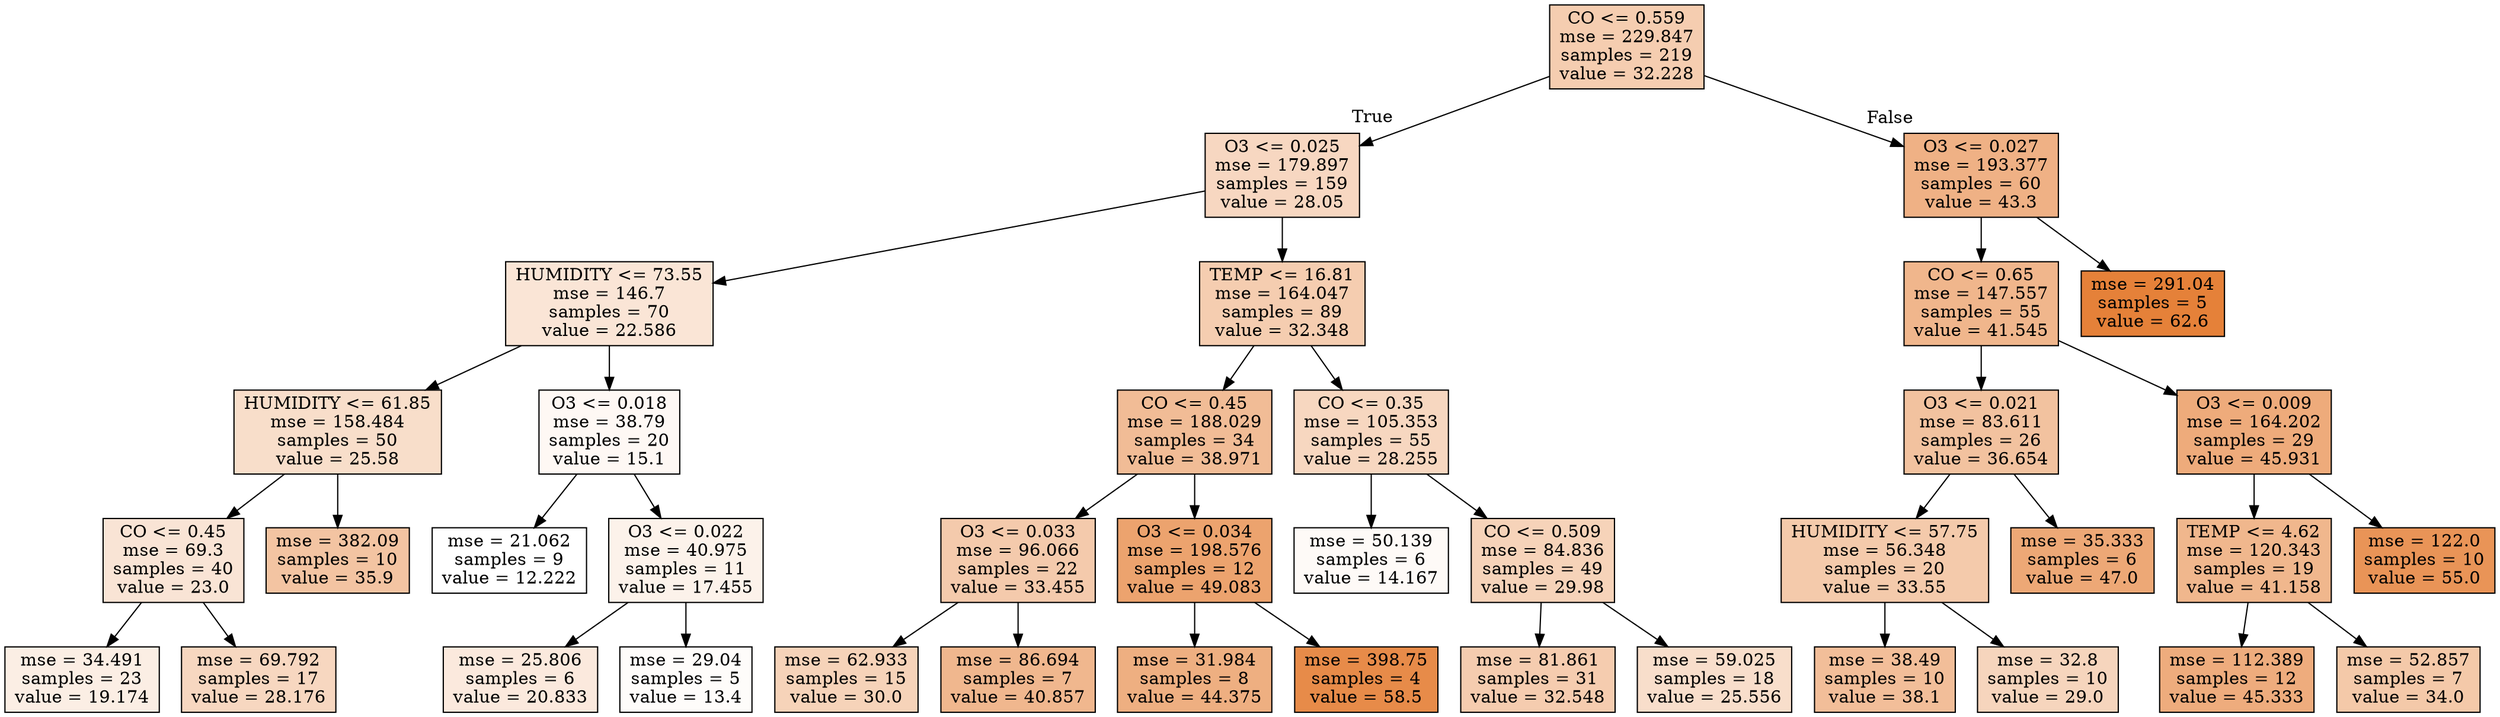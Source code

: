 digraph Tree {
node [shape=box, style="filled", color="black"] ;
0 [label="CO <= 0.559\nmse = 229.847\nsamples = 219\nvalue = 32.228", fillcolor="#f5cdb0"] ;
1 [label="O3 <= 0.025\nmse = 179.897\nsamples = 159\nvalue = 28.05", fillcolor="#f7d7c1"] ;
0 -> 1 [labeldistance=2.5, labelangle=45, headlabel="True"] ;
2 [label="HUMIDITY <= 73.55\nmse = 146.7\nsamples = 70\nvalue = 22.586", fillcolor="#fae5d6"] ;
1 -> 2 ;
3 [label="HUMIDITY <= 61.85\nmse = 158.484\nsamples = 50\nvalue = 25.58", fillcolor="#f8deca"] ;
2 -> 3 ;
4 [label="CO <= 0.45\nmse = 69.3\nsamples = 40\nvalue = 23.0", fillcolor="#f9e4d5"] ;
3 -> 4 ;
5 [label="mse = 34.491\nsamples = 23\nvalue = 19.174", fillcolor="#fbeee4"] ;
4 -> 5 ;
6 [label="mse = 69.792\nsamples = 17\nvalue = 28.176", fillcolor="#f7d7c0"] ;
4 -> 6 ;
7 [label="mse = 382.09\nsamples = 10\nvalue = 35.9", fillcolor="#f3c4a2"] ;
3 -> 7 ;
8 [label="O3 <= 0.018\nmse = 38.79\nsamples = 20\nvalue = 15.1", fillcolor="#fef8f4"] ;
2 -> 8 ;
9 [label="mse = 21.062\nsamples = 9\nvalue = 12.222", fillcolor="#ffffff"] ;
8 -> 9 ;
10 [label="O3 <= 0.022\nmse = 40.975\nsamples = 11\nvalue = 17.455", fillcolor="#fcf2ea"] ;
8 -> 10 ;
11 [label="mse = 25.806\nsamples = 6\nvalue = 20.833", fillcolor="#fbe9dd"] ;
10 -> 11 ;
12 [label="mse = 29.04\nsamples = 5\nvalue = 13.4", fillcolor="#fefcfa"] ;
10 -> 12 ;
13 [label="TEMP <= 16.81\nmse = 164.047\nsamples = 89\nvalue = 32.348", fillcolor="#f5cdb0"] ;
1 -> 13 ;
14 [label="CO <= 0.45\nmse = 188.029\nsamples = 34\nvalue = 38.971", fillcolor="#f1bc96"] ;
13 -> 14 ;
15 [label="O3 <= 0.033\nmse = 96.066\nsamples = 22\nvalue = 33.455", fillcolor="#f4caac"] ;
14 -> 15 ;
16 [label="mse = 62.933\nsamples = 15\nvalue = 30.0", fillcolor="#f6d3b9"] ;
15 -> 16 ;
17 [label="mse = 86.694\nsamples = 7\nvalue = 40.857", fillcolor="#f0b78e"] ;
15 -> 17 ;
18 [label="O3 <= 0.034\nmse = 198.576\nsamples = 12\nvalue = 49.083", fillcolor="#eca36e"] ;
14 -> 18 ;
19 [label="mse = 31.984\nsamples = 8\nvalue = 44.375", fillcolor="#eeaf81"] ;
18 -> 19 ;
20 [label="mse = 398.75\nsamples = 4\nvalue = 58.5", fillcolor="#e78b49"] ;
18 -> 20 ;
21 [label="CO <= 0.35\nmse = 105.353\nsamples = 55\nvalue = 28.255", fillcolor="#f7d7c0"] ;
13 -> 21 ;
22 [label="mse = 50.139\nsamples = 6\nvalue = 14.167", fillcolor="#fefaf7"] ;
21 -> 22 ;
23 [label="CO <= 0.509\nmse = 84.836\nsamples = 49\nvalue = 29.98", fillcolor="#f6d3b9"] ;
21 -> 23 ;
24 [label="mse = 81.861\nsamples = 31\nvalue = 32.548", fillcolor="#f5ccaf"] ;
23 -> 24 ;
25 [label="mse = 59.025\nsamples = 18\nvalue = 25.556", fillcolor="#f8decb"] ;
23 -> 25 ;
26 [label="O3 <= 0.027\nmse = 193.377\nsamples = 60\nvalue = 43.3", fillcolor="#efb185"] ;
0 -> 26 [labeldistance=2.5, labelangle=-45, headlabel="False"] ;
27 [label="CO <= 0.65\nmse = 147.557\nsamples = 55\nvalue = 41.545", fillcolor="#f0b68c"] ;
26 -> 27 ;
28 [label="O3 <= 0.021\nmse = 83.611\nsamples = 26\nvalue = 36.654", fillcolor="#f2c29f"] ;
27 -> 28 ;
29 [label="HUMIDITY <= 57.75\nmse = 56.348\nsamples = 20\nvalue = 33.55", fillcolor="#f4caab"] ;
28 -> 29 ;
30 [label="mse = 38.49\nsamples = 10\nvalue = 38.1", fillcolor="#f2be99"] ;
29 -> 30 ;
31 [label="mse = 32.8\nsamples = 10\nvalue = 29.0", fillcolor="#f6d5bd"] ;
29 -> 31 ;
32 [label="mse = 35.333\nsamples = 6\nvalue = 47.0", fillcolor="#eda876"] ;
28 -> 32 ;
33 [label="O3 <= 0.009\nmse = 164.202\nsamples = 29\nvalue = 45.931", fillcolor="#eeab7b"] ;
27 -> 33 ;
34 [label="TEMP <= 4.62\nmse = 120.343\nsamples = 19\nvalue = 41.158", fillcolor="#f0b78d"] ;
33 -> 34 ;
35 [label="mse = 112.389\nsamples = 12\nvalue = 45.333", fillcolor="#eeac7d"] ;
34 -> 35 ;
36 [label="mse = 52.857\nsamples = 7\nvalue = 34.0", fillcolor="#f4c9a9"] ;
34 -> 36 ;
37 [label="mse = 122.0\nsamples = 10\nvalue = 55.0", fillcolor="#e99457"] ;
33 -> 37 ;
38 [label="mse = 291.04\nsamples = 5\nvalue = 62.6", fillcolor="#e58139"] ;
26 -> 38 ;
}